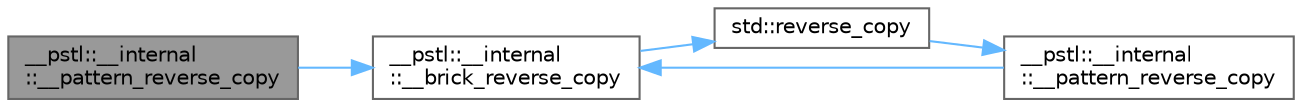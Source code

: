 digraph "__pstl::__internal::__pattern_reverse_copy"
{
 // LATEX_PDF_SIZE
  bgcolor="transparent";
  edge [fontname=Helvetica,fontsize=10,labelfontname=Helvetica,labelfontsize=10];
  node [fontname=Helvetica,fontsize=10,shape=box,height=0.2,width=0.4];
  rankdir="LR";
  Node1 [id="Node000001",label="__pstl::__internal\l::__pattern_reverse_copy",height=0.2,width=0.4,color="gray40", fillcolor="grey60", style="filled", fontcolor="black",tooltip=" "];
  Node1 -> Node2 [id="edge9_Node000001_Node000002",color="steelblue1",style="solid",tooltip=" "];
  Node2 [id="Node000002",label="__pstl::__internal\l::__brick_reverse_copy",height=0.2,width=0.4,color="grey40", fillcolor="white", style="filled",URL="$namespace____pstl_1_1____internal.html#a3d4a5a0406253133d06199c46d46e8d4",tooltip=" "];
  Node2 -> Node3 [id="edge10_Node000002_Node000003",color="steelblue1",style="solid",tooltip=" "];
  Node3 [id="Node000003",label="std::reverse_copy",height=0.2,width=0.4,color="grey40", fillcolor="white", style="filled",URL="$namespacestd.html#aa750b5b7ee58a0ba12515997f5066c49",tooltip=" "];
  Node3 -> Node4 [id="edge11_Node000003_Node000004",color="steelblue1",style="solid",tooltip=" "];
  Node4 [id="Node000004",label="__pstl::__internal\l::__pattern_reverse_copy",height=0.2,width=0.4,color="grey40", fillcolor="white", style="filled",URL="$namespace____pstl_1_1____internal.html#af2c72d8af8666a15b6ddcdbd7756cce0",tooltip=" "];
  Node4 -> Node2 [id="edge12_Node000004_Node000002",color="steelblue1",style="solid",tooltip=" "];
}
